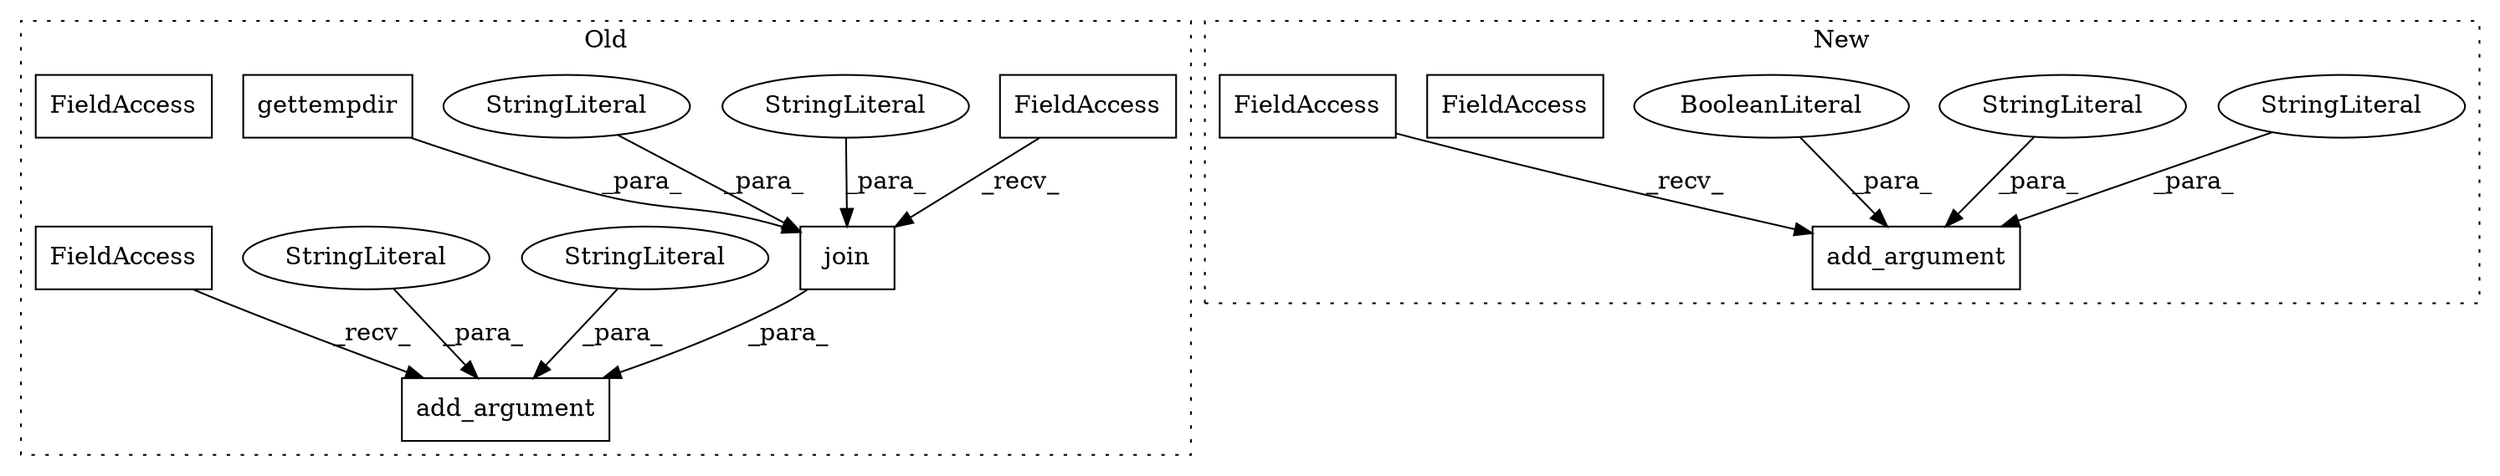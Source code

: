 digraph G {
subgraph cluster0 {
1 [label="join" a="32" s="4865,4921" l="5,1" shape="box"];
5 [label="FieldAccess" a="22" s="4857" l="7" shape="box"];
6 [label="StringLiteral" a="45" s="4910" l="11" shape="ellipse"];
8 [label="StringLiteral" a="45" s="4892" l="17" shape="ellipse"];
9 [label="add_argument" a="32" s="4824,5006" l="13,1" shape="box"];
10 [label="gettempdir" a="32" s="4879" l="12" shape="box"];
12 [label="FieldAccess" a="22" s="4817" l="6" shape="box"];
13 [label="StringLiteral" a="45" s="4837" l="12" shape="ellipse"];
14 [label="StringLiteral" a="45" s="4923" l="83" shape="ellipse"];
15 [label="FieldAccess" a="22" s="4817" l="6" shape="box"];
label = "Old";
style="dotted";
}
subgraph cluster1 {
2 [label="add_argument" a="32" s="4813,4927" l="13,1" shape="box"];
3 [label="StringLiteral" a="45" s="4826" l="12" shape="ellipse"];
4 [label="StringLiteral" a="45" s="4844" l="83" shape="ellipse"];
7 [label="BooleanLiteral" a="9" s="4839" l="4" shape="ellipse"];
11 [label="FieldAccess" a="22" s="4806" l="6" shape="box"];
16 [label="FieldAccess" a="22" s="4806" l="6" shape="box"];
label = "New";
style="dotted";
}
1 -> 9 [label="_para_"];
3 -> 2 [label="_para_"];
4 -> 2 [label="_para_"];
5 -> 1 [label="_recv_"];
6 -> 1 [label="_para_"];
7 -> 2 [label="_para_"];
8 -> 1 [label="_para_"];
10 -> 1 [label="_para_"];
13 -> 9 [label="_para_"];
14 -> 9 [label="_para_"];
15 -> 9 [label="_recv_"];
16 -> 2 [label="_recv_"];
}